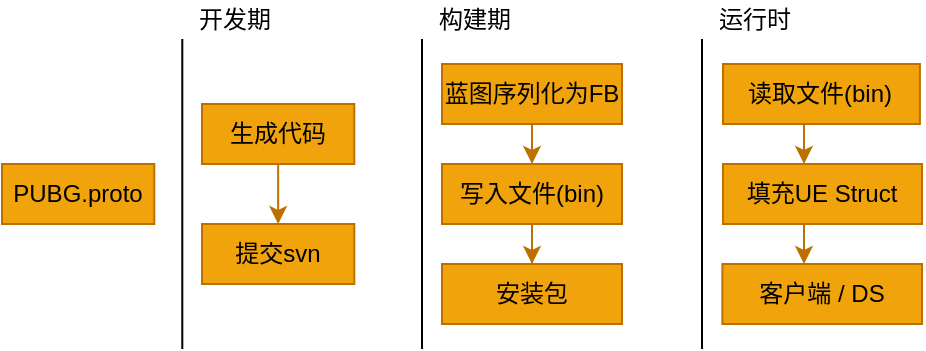 <mxfile version="12.9.7" type="github">
  <diagram id="FsipYJ0iFyowt0o79-p5" name="Page-1">
    <mxGraphModel dx="1178" dy="659" grid="1" gridSize="10" guides="1" tooltips="1" connect="1" arrows="1" fold="1" page="1" pageScale="1" pageWidth="827" pageHeight="1169" math="0" shadow="0">
      <root>
        <mxCell id="0" />
        <mxCell id="1" parent="0" />
        <mxCell id="Z-uo-QzkSuqjTmRZWrmq-30" value="" style="shape=partialRectangle;whiteSpace=wrap;html=1;right=0;top=0;bottom=0;fillColor=none;routingCenterX=-0.5;fontSize=9;fontColor=#FFFFFF;" parent="1" vertex="1">
          <mxGeometry x="220.15" y="370" width="90" height="154" as="geometry" />
        </mxCell>
        <mxCell id="Z-uo-QzkSuqjTmRZWrmq-28" value="" style="shape=partialRectangle;whiteSpace=wrap;html=1;right=0;top=0;bottom=0;fillColor=none;routingCenterX=-0.5;fontSize=9;fontColor=#FFFFFF;" parent="1" vertex="1">
          <mxGeometry x="340" y="370" width="90" height="154" as="geometry" />
        </mxCell>
        <mxCell id="Z-uo-QzkSuqjTmRZWrmq-37" style="edgeStyle=orthogonalEdgeStyle;rounded=0;orthogonalLoop=1;jettySize=auto;html=1;exitX=0.5;exitY=1;exitDx=0;exitDy=0;entryX=0.5;entryY=0;entryDx=0;entryDy=0;fillColor=#f0a30a;strokeColor=#BD7000;" parent="1" source="Z-uo-QzkSuqjTmRZWrmq-10" target="Z-uo-QzkSuqjTmRZWrmq-12" edge="1">
          <mxGeometry relative="1" as="geometry" />
        </mxCell>
        <mxCell id="Z-uo-QzkSuqjTmRZWrmq-10" value="&lt;font color=&quot;#000000&quot;&gt;蓝图序列化为FB&lt;/font&gt;" style="rounded=0;whiteSpace=wrap;html=1;fillColor=#f0a30a;strokeColor=#BD7000;fontColor=#FFFFFF;" parent="1" vertex="1">
          <mxGeometry x="350" y="382" width="90" height="30" as="geometry" />
        </mxCell>
        <mxCell id="Z-uo-QzkSuqjTmRZWrmq-38" style="edgeStyle=orthogonalEdgeStyle;rounded=0;orthogonalLoop=1;jettySize=auto;html=1;entryX=0.5;entryY=0;entryDx=0;entryDy=0;fillColor=#f0a30a;strokeColor=#BD7000;" parent="1" source="Z-uo-QzkSuqjTmRZWrmq-12" target="Z-uo-QzkSuqjTmRZWrmq-13" edge="1">
          <mxGeometry relative="1" as="geometry" />
        </mxCell>
        <mxCell id="Z-uo-QzkSuqjTmRZWrmq-12" value="&lt;font color=&quot;#000000&quot;&gt;写入文件(bin)&lt;/font&gt;" style="rounded=0;whiteSpace=wrap;html=1;fillColor=#f0a30a;strokeColor=#BD7000;fontColor=#FFFFFF;" parent="1" vertex="1">
          <mxGeometry x="350" y="432" width="90" height="30" as="geometry" />
        </mxCell>
        <mxCell id="Z-uo-QzkSuqjTmRZWrmq-13" value="&lt;font color=&quot;#000000&quot;&gt;安装包&lt;/font&gt;" style="rounded=0;whiteSpace=wrap;html=1;fillColor=#f0a30a;strokeColor=#BD7000;fontColor=#FFFFFF;" parent="1" vertex="1">
          <mxGeometry x="350" y="482" width="90" height="30" as="geometry" />
        </mxCell>
        <mxCell id="Z-uo-QzkSuqjTmRZWrmq-20" value="&lt;font color=&quot;#000000&quot;&gt;PUBG.proto&lt;/font&gt;" style="rounded=0;whiteSpace=wrap;html=1;fillColor=#f0a30a;strokeColor=#BD7000;fontColor=#FFFFFF;" parent="1" vertex="1">
          <mxGeometry x="130.001" y="432" width="76.152" height="30" as="geometry" />
        </mxCell>
        <mxCell id="Z-uo-QzkSuqjTmRZWrmq-36" style="edgeStyle=orthogonalEdgeStyle;rounded=0;orthogonalLoop=1;jettySize=auto;html=1;exitX=0.5;exitY=1;exitDx=0;exitDy=0;entryX=0.5;entryY=0;entryDx=0;entryDy=0;fillColor=#f0a30a;strokeColor=#BD7000;" parent="1" source="Z-uo-QzkSuqjTmRZWrmq-23" target="Z-uo-QzkSuqjTmRZWrmq-21" edge="1">
          <mxGeometry relative="1" as="geometry" />
        </mxCell>
        <mxCell id="Z-uo-QzkSuqjTmRZWrmq-23" value="&lt;font color=&quot;#000000&quot;&gt;生成代码&lt;/font&gt;" style="rounded=0;whiteSpace=wrap;html=1;fillColor=#f0a30a;strokeColor=#BD7000;fontColor=#FFFFFF;" parent="1" vertex="1">
          <mxGeometry x="229.998" y="402" width="76.152" height="30" as="geometry" />
        </mxCell>
        <mxCell id="Z-uo-QzkSuqjTmRZWrmq-21" value="&lt;font color=&quot;#000000&quot;&gt;提交svn&lt;/font&gt;" style="rounded=0;whiteSpace=wrap;html=1;fillColor=#f0a30a;strokeColor=#BD7000;fontColor=#FFFFFF;" parent="1" vertex="1">
          <mxGeometry x="230.003" y="462" width="76.152" height="30" as="geometry" />
        </mxCell>
        <mxCell id="Z-uo-QzkSuqjTmRZWrmq-29" value="" style="shape=partialRectangle;whiteSpace=wrap;html=1;right=0;top=0;bottom=0;fillColor=none;routingCenterX=-0.5;fontSize=9;fontColor=#FFFFFF;" parent="1" vertex="1">
          <mxGeometry x="480" y="370" width="90" height="154" as="geometry" />
        </mxCell>
        <mxCell id="Z-uo-QzkSuqjTmRZWrmq-5" value="&lt;font color=&quot;#000000&quot;&gt;客户端 / DS&lt;/font&gt;" style="rounded=0;whiteSpace=wrap;html=1;fillColor=#f0a30a;strokeColor=#BD7000;fontColor=#FFFFFF;" parent="1" vertex="1">
          <mxGeometry x="490.19" y="482" width="99.81" height="30" as="geometry" />
        </mxCell>
        <mxCell id="Z-uo-QzkSuqjTmRZWrmq-4" value="&lt;font color=&quot;#000000&quot;&gt;填充UE Struct&lt;/font&gt;" style="rounded=0;whiteSpace=wrap;html=1;fillColor=#f0a30a;strokeColor=#BD7000;fontColor=#FFFFFF;" parent="1" vertex="1">
          <mxGeometry x="490.49" y="432" width="99.51" height="30" as="geometry" />
        </mxCell>
        <mxCell id="Z-uo-QzkSuqjTmRZWrmq-3" value="&lt;font color=&quot;#000000&quot;&gt;读取文件(bin)&lt;/font&gt;" style="rounded=0;whiteSpace=wrap;html=1;fillColor=#f0a30a;strokeColor=#BD7000;fontColor=#FFFFFF;" parent="1" vertex="1">
          <mxGeometry x="490.495" y="382" width="98.453" height="30" as="geometry" />
        </mxCell>
        <mxCell id="Z-uo-QzkSuqjTmRZWrmq-31" value="开发期" style="text;html=1;align=center;verticalAlign=middle;resizable=0;points=[];autosize=1;" parent="1" vertex="1">
          <mxGeometry x="221.15" y="350" width="50" height="20" as="geometry" />
        </mxCell>
        <mxCell id="Z-uo-QzkSuqjTmRZWrmq-32" value="构建期" style="text;html=1;align=center;verticalAlign=middle;resizable=0;points=[];autosize=1;" parent="1" vertex="1">
          <mxGeometry x="341" y="350" width="50" height="20" as="geometry" />
        </mxCell>
        <mxCell id="Z-uo-QzkSuqjTmRZWrmq-33" value="运行时" style="text;html=1;align=center;verticalAlign=middle;resizable=0;points=[];autosize=1;" parent="1" vertex="1">
          <mxGeometry x="481" y="350" width="50" height="20" as="geometry" />
        </mxCell>
        <mxCell id="Z-uo-QzkSuqjTmRZWrmq-40" style="edgeStyle=orthogonalEdgeStyle;rounded=0;orthogonalLoop=1;jettySize=auto;html=1;exitX=0.5;exitY=1;exitDx=0;exitDy=0;entryX=0.5;entryY=0;entryDx=0;entryDy=0;fillColor=#f0a30a;strokeColor=#BD7000;" parent="1" edge="1">
          <mxGeometry relative="1" as="geometry">
            <mxPoint x="531.004" y="412" as="sourcePoint" />
            <mxPoint x="531.009" y="432" as="targetPoint" />
          </mxGeometry>
        </mxCell>
        <mxCell id="Z-uo-QzkSuqjTmRZWrmq-41" style="edgeStyle=orthogonalEdgeStyle;rounded=0;orthogonalLoop=1;jettySize=auto;html=1;exitX=0.5;exitY=1;exitDx=0;exitDy=0;entryX=0.5;entryY=0;entryDx=0;entryDy=0;fillColor=#f0a30a;strokeColor=#BD7000;" parent="1" edge="1">
          <mxGeometry relative="1" as="geometry">
            <mxPoint x="531.004" y="462" as="sourcePoint" />
            <mxPoint x="531.009" y="482" as="targetPoint" />
          </mxGeometry>
        </mxCell>
      </root>
    </mxGraphModel>
  </diagram>
</mxfile>
